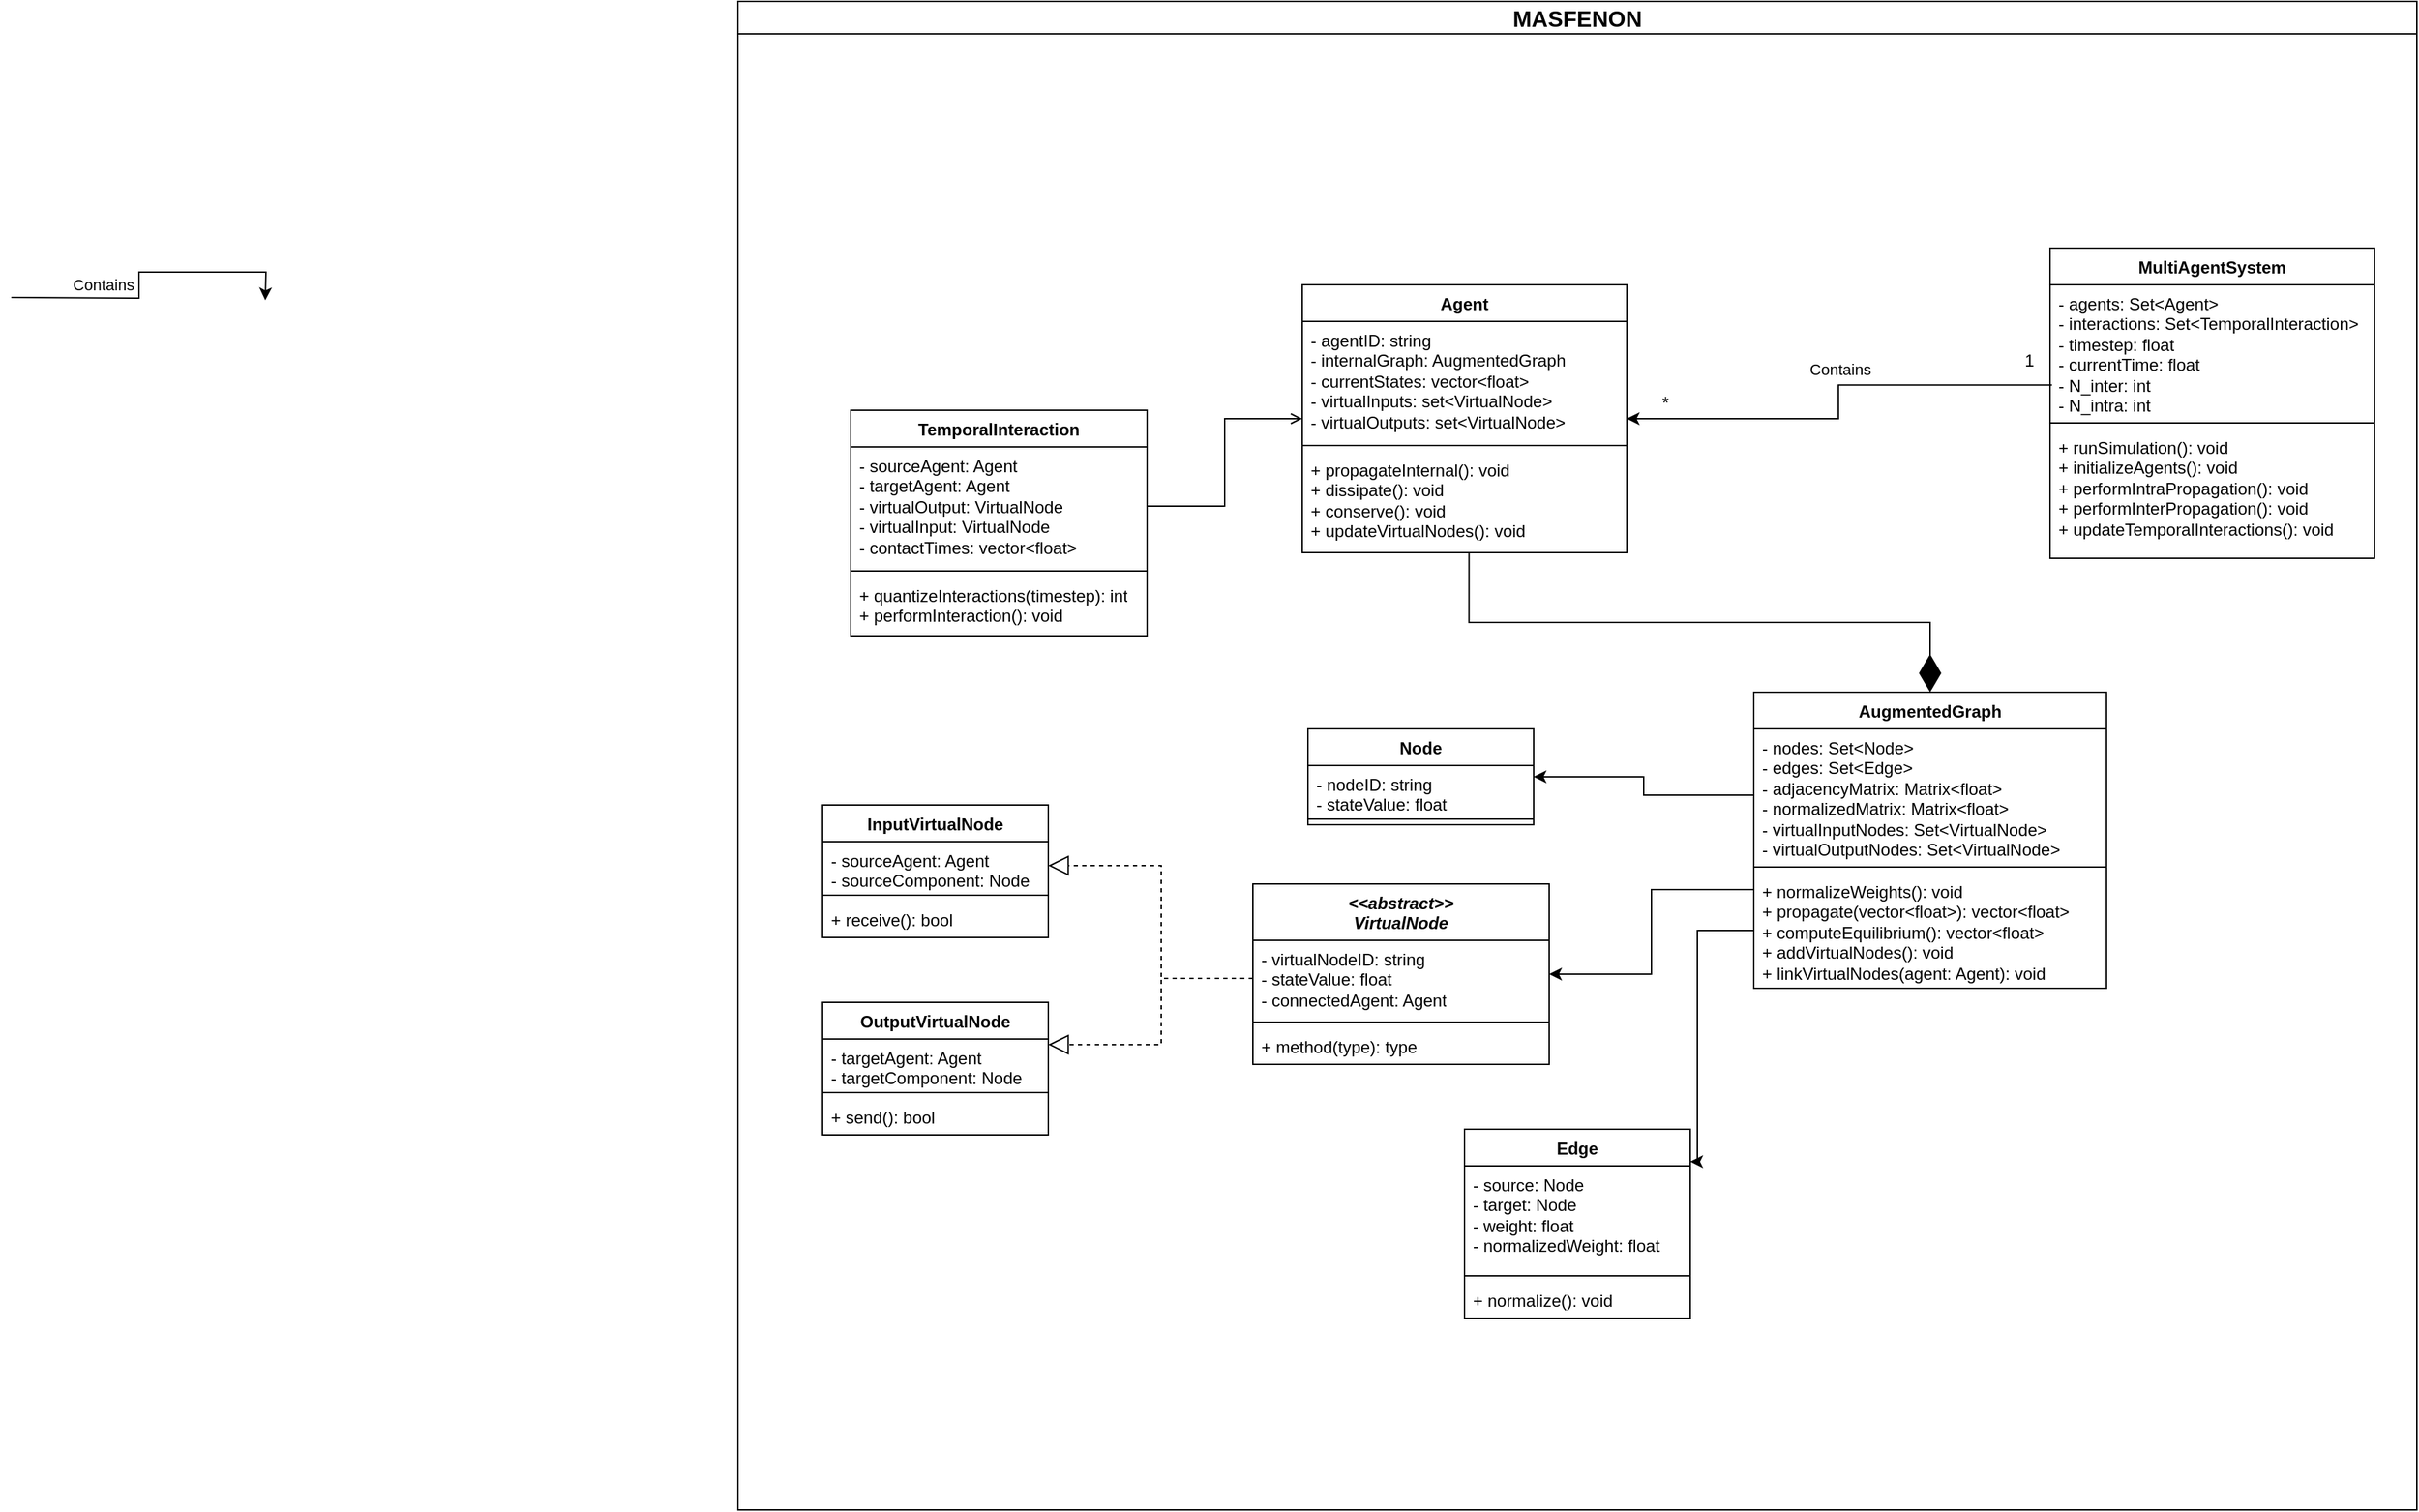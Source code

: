 <mxfile version="28.0.6">
  <diagram name="Page-1" id="b5b7bab2-c9e2-2cf4-8b2a-24fd1a2a6d21">
    <mxGraphModel dx="2436" dy="707" grid="1" gridSize="10" guides="1" tooltips="1" connect="1" arrows="1" fold="1" page="1" pageScale="1" pageWidth="827" pageHeight="1169" background="none" math="0" shadow="0">
      <root>
        <mxCell id="0" />
        <mxCell id="1" parent="0" />
        <mxCell id="A-Axvn4ooI6k1u0fqNma-1" value="MASFENON" style="swimlane;whiteSpace=wrap;html=1;fontSize=16;" parent="1" vertex="1">
          <mxGeometry x="-1070" y="70" width="1190" height="1070" as="geometry" />
        </mxCell>
        <mxCell id="A-Axvn4ooI6k1u0fqNma-2" value="MultiAgentSystem" style="swimlane;fontStyle=1;align=center;verticalAlign=top;childLayout=stackLayout;horizontal=1;startSize=26;horizontalStack=0;resizeParent=1;resizeParentMax=0;resizeLast=0;collapsible=1;marginBottom=0;whiteSpace=wrap;html=1;" parent="A-Axvn4ooI6k1u0fqNma-1" vertex="1">
          <mxGeometry x="930" y="175" width="230" height="220" as="geometry" />
        </mxCell>
        <mxCell id="A-Axvn4ooI6k1u0fqNma-3" value="- agents: Set&amp;lt;Agent&amp;gt;&amp;nbsp;&lt;br&gt;- interactions: Set&amp;lt;TemporalInteraction&amp;gt;&lt;br&gt;- timestep: float&amp;nbsp; &amp;nbsp; &amp;nbsp; &amp;nbsp; &amp;nbsp; &amp;nbsp; &amp;nbsp; &amp;nbsp; &amp;nbsp; &amp;nbsp;&amp;nbsp;&lt;br&gt;- currentTime: float&amp;nbsp; &amp;nbsp; &amp;nbsp; &amp;nbsp; &amp;nbsp; &amp;nbsp; &amp;nbsp;&amp;nbsp;&lt;br&gt;- N_inter: int&lt;br&gt;- N_intra: int&amp;nbsp;" style="text;strokeColor=none;fillColor=none;align=left;verticalAlign=top;spacingLeft=4;spacingRight=4;overflow=hidden;rotatable=0;points=[[0,0.5],[1,0.5]];portConstraint=eastwest;whiteSpace=wrap;html=1;" parent="A-Axvn4ooI6k1u0fqNma-2" vertex="1">
          <mxGeometry y="26" width="230" height="94" as="geometry" />
        </mxCell>
        <mxCell id="A-Axvn4ooI6k1u0fqNma-4" value="" style="line;strokeWidth=1;fillColor=none;align=left;verticalAlign=middle;spacingTop=-1;spacingLeft=3;spacingRight=3;rotatable=0;labelPosition=right;points=[];portConstraint=eastwest;strokeColor=inherit;" parent="A-Axvn4ooI6k1u0fqNma-2" vertex="1">
          <mxGeometry y="120" width="230" height="8" as="geometry" />
        </mxCell>
        <mxCell id="A-Axvn4ooI6k1u0fqNma-5" value="+ runSimulation(): void&lt;br&gt;+ initializeAgents(): void&lt;br&gt;+ performIntraPropagation(): void&lt;br&gt;+ performInterPropagation(): void&lt;br&gt;+ updateTemporalInteractions(): void" style="text;strokeColor=none;fillColor=none;align=left;verticalAlign=top;spacingLeft=4;spacingRight=4;overflow=hidden;rotatable=0;points=[[0,0.5],[1,0.5]];portConstraint=eastwest;whiteSpace=wrap;html=1;" parent="A-Axvn4ooI6k1u0fqNma-2" vertex="1">
          <mxGeometry y="128" width="230" height="92" as="geometry" />
        </mxCell>
        <mxCell id="FGZ0TIpVSBCznY_cjHpT-1" value="Agent" style="swimlane;fontStyle=1;align=center;verticalAlign=top;childLayout=stackLayout;horizontal=1;startSize=26;horizontalStack=0;resizeParent=1;resizeParentMax=0;resizeLast=0;collapsible=1;marginBottom=0;whiteSpace=wrap;html=1;" vertex="1" parent="A-Axvn4ooI6k1u0fqNma-1">
          <mxGeometry x="400" y="201" width="230" height="190" as="geometry" />
        </mxCell>
        <mxCell id="FGZ0TIpVSBCznY_cjHpT-2" value="- agentID: string&lt;br&gt;- internalGraph: AugmentedGraph&lt;br&gt;- currentStates: vector&amp;lt;float&amp;gt;&lt;br&gt;- virtualInputs: set&amp;lt;VirtualNode&amp;gt;&lt;br&gt;- virtualOutputs: set&amp;lt;VirtualNode&amp;gt;" style="text;strokeColor=none;fillColor=none;align=left;verticalAlign=top;spacingLeft=4;spacingRight=4;overflow=hidden;rotatable=0;points=[[0,0.5],[1,0.5]];portConstraint=eastwest;whiteSpace=wrap;html=1;" vertex="1" parent="FGZ0TIpVSBCznY_cjHpT-1">
          <mxGeometry y="26" width="230" height="84" as="geometry" />
        </mxCell>
        <mxCell id="FGZ0TIpVSBCznY_cjHpT-3" value="" style="line;strokeWidth=1;fillColor=none;align=left;verticalAlign=middle;spacingTop=-1;spacingLeft=3;spacingRight=3;rotatable=0;labelPosition=right;points=[];portConstraint=eastwest;strokeColor=inherit;" vertex="1" parent="FGZ0TIpVSBCznY_cjHpT-1">
          <mxGeometry y="110" width="230" height="8" as="geometry" />
        </mxCell>
        <mxCell id="FGZ0TIpVSBCznY_cjHpT-4" value="+ propagateInternal(): void&lt;br&gt;+ dissipate(): void&lt;br&gt;+ conserve(): void&lt;br&gt;+ updateVirtualNodes(): void&amp;nbsp;" style="text;strokeColor=none;fillColor=none;align=left;verticalAlign=top;spacingLeft=4;spacingRight=4;overflow=hidden;rotatable=0;points=[[0,0.5],[1,0.5]];portConstraint=eastwest;whiteSpace=wrap;html=1;" vertex="1" parent="FGZ0TIpVSBCznY_cjHpT-1">
          <mxGeometry y="118" width="230" height="72" as="geometry" />
        </mxCell>
        <mxCell id="FGZ0TIpVSBCznY_cjHpT-6" value="1" style="text;html=1;align=center;verticalAlign=middle;resizable=0;points=[];autosize=1;strokeColor=none;fillColor=none;" vertex="1" parent="A-Axvn4ooI6k1u0fqNma-1">
          <mxGeometry x="900" y="240" width="30" height="30" as="geometry" />
        </mxCell>
        <mxCell id="FGZ0TIpVSBCznY_cjHpT-9" value="AugmentedGraph" style="swimlane;fontStyle=1;align=center;verticalAlign=top;childLayout=stackLayout;horizontal=1;startSize=26;horizontalStack=0;resizeParent=1;resizeParentMax=0;resizeLast=0;collapsible=1;marginBottom=0;whiteSpace=wrap;html=1;" vertex="1" parent="A-Axvn4ooI6k1u0fqNma-1">
          <mxGeometry x="720" y="490" width="250" height="210" as="geometry" />
        </mxCell>
        <mxCell id="FGZ0TIpVSBCznY_cjHpT-10" value="- nodes: Set&amp;lt;Node&amp;gt;&lt;br&gt;- edges: Set&amp;lt;Edge&amp;gt;&lt;br&gt;- adjacencyMatrix: Matrix&amp;lt;float&amp;gt;&lt;br&gt;- normalizedMatrix: Matrix&amp;lt;float&amp;gt;&lt;br&gt;- virtualInputNodes: Set&amp;lt;VirtualNode&amp;gt;&lt;br&gt;- virtualOutputNodes: Set&amp;lt;VirtualNode&amp;gt;&amp;nbsp;" style="text;strokeColor=none;fillColor=none;align=left;verticalAlign=top;spacingLeft=4;spacingRight=4;overflow=hidden;rotatable=0;points=[[0,0.5],[1,0.5]];portConstraint=eastwest;whiteSpace=wrap;html=1;" vertex="1" parent="FGZ0TIpVSBCznY_cjHpT-9">
          <mxGeometry y="26" width="250" height="94" as="geometry" />
        </mxCell>
        <mxCell id="FGZ0TIpVSBCznY_cjHpT-11" value="" style="line;strokeWidth=1;fillColor=none;align=left;verticalAlign=middle;spacingTop=-1;spacingLeft=3;spacingRight=3;rotatable=0;labelPosition=right;points=[];portConstraint=eastwest;strokeColor=inherit;" vertex="1" parent="FGZ0TIpVSBCznY_cjHpT-9">
          <mxGeometry y="120" width="250" height="8" as="geometry" />
        </mxCell>
        <mxCell id="FGZ0TIpVSBCznY_cjHpT-12" value="+ normalizeWeights(): void&lt;br&gt;+ propagate(vector&amp;lt;float&amp;gt;): vector&amp;lt;float&amp;gt;&lt;br&gt;+ computeEquilibrium(): vector&amp;lt;float&amp;gt;&lt;br&gt;+ addVirtualNodes(): void&lt;br&gt;+ linkVirtualNodes(agent: Agent): void" style="text;strokeColor=none;fillColor=none;align=left;verticalAlign=top;spacingLeft=4;spacingRight=4;overflow=hidden;rotatable=0;points=[[0,0.5],[1,0.5]];portConstraint=eastwest;whiteSpace=wrap;html=1;" vertex="1" parent="FGZ0TIpVSBCznY_cjHpT-9">
          <mxGeometry y="128" width="250" height="82" as="geometry" />
        </mxCell>
        <mxCell id="FGZ0TIpVSBCznY_cjHpT-13" value="" style="endArrow=diamondThin;endFill=1;endSize=24;html=1;rounded=0;entryX=0.5;entryY=0;entryDx=0;entryDy=0;exitX=0.514;exitY=1.007;exitDx=0;exitDy=0;exitPerimeter=0;edgeStyle=orthogonalEdgeStyle;" edge="1" parent="A-Axvn4ooI6k1u0fqNma-1" source="FGZ0TIpVSBCznY_cjHpT-4" target="FGZ0TIpVSBCznY_cjHpT-9">
          <mxGeometry width="160" relative="1" as="geometry">
            <mxPoint x="570" y="390" as="sourcePoint" />
            <mxPoint x="730" y="390" as="targetPoint" />
          </mxGeometry>
        </mxCell>
        <mxCell id="FGZ0TIpVSBCznY_cjHpT-14" value="Node" style="swimlane;fontStyle=1;align=center;verticalAlign=top;childLayout=stackLayout;horizontal=1;startSize=26;horizontalStack=0;resizeParent=1;resizeParentMax=0;resizeLast=0;collapsible=1;marginBottom=0;whiteSpace=wrap;html=1;" vertex="1" parent="A-Axvn4ooI6k1u0fqNma-1">
          <mxGeometry x="404" y="516" width="160" height="68" as="geometry" />
        </mxCell>
        <mxCell id="FGZ0TIpVSBCznY_cjHpT-15" value="- nodeID: string&lt;br&gt;- stateValue: float" style="text;strokeColor=none;fillColor=none;align=left;verticalAlign=top;spacingLeft=4;spacingRight=4;overflow=hidden;rotatable=0;points=[[0,0.5],[1,0.5]];portConstraint=eastwest;whiteSpace=wrap;html=1;" vertex="1" parent="FGZ0TIpVSBCznY_cjHpT-14">
          <mxGeometry y="26" width="160" height="34" as="geometry" />
        </mxCell>
        <mxCell id="FGZ0TIpVSBCznY_cjHpT-16" value="" style="line;strokeWidth=1;fillColor=none;align=left;verticalAlign=middle;spacingTop=-1;spacingLeft=3;spacingRight=3;rotatable=0;labelPosition=right;points=[];portConstraint=eastwest;strokeColor=inherit;" vertex="1" parent="FGZ0TIpVSBCznY_cjHpT-14">
          <mxGeometry y="60" width="160" height="8" as="geometry" />
        </mxCell>
        <mxCell id="FGZ0TIpVSBCznY_cjHpT-18" value="&lt;div&gt;&lt;i&gt;&amp;lt;&amp;lt;abstract&amp;gt;&amp;gt;&lt;/i&gt;&lt;/div&gt;&lt;div&gt;&lt;i&gt;VirtualNode&lt;/i&gt;&lt;/div&gt;" style="swimlane;fontStyle=1;align=center;verticalAlign=top;childLayout=stackLayout;horizontal=1;startSize=40;horizontalStack=0;resizeParent=1;resizeParentMax=0;resizeLast=0;collapsible=1;marginBottom=0;whiteSpace=wrap;html=1;" vertex="1" parent="A-Axvn4ooI6k1u0fqNma-1">
          <mxGeometry x="365" y="626" width="210" height="128" as="geometry" />
        </mxCell>
        <mxCell id="FGZ0TIpVSBCznY_cjHpT-19" value="- virtualNodeID: string&lt;br&gt;- stateValue: float&lt;br&gt;- connectedAgent: Agent" style="text;strokeColor=none;fillColor=none;align=left;verticalAlign=top;spacingLeft=4;spacingRight=4;overflow=hidden;rotatable=0;points=[[0,0.5],[1,0.5]];portConstraint=eastwest;whiteSpace=wrap;html=1;" vertex="1" parent="FGZ0TIpVSBCznY_cjHpT-18">
          <mxGeometry y="40" width="210" height="54" as="geometry" />
        </mxCell>
        <mxCell id="FGZ0TIpVSBCznY_cjHpT-20" value="" style="line;strokeWidth=1;fillColor=none;align=left;verticalAlign=middle;spacingTop=-1;spacingLeft=3;spacingRight=3;rotatable=0;labelPosition=right;points=[];portConstraint=eastwest;strokeColor=inherit;" vertex="1" parent="FGZ0TIpVSBCznY_cjHpT-18">
          <mxGeometry y="94" width="210" height="8" as="geometry" />
        </mxCell>
        <mxCell id="FGZ0TIpVSBCznY_cjHpT-21" value="+ method(type): type" style="text;strokeColor=none;fillColor=none;align=left;verticalAlign=top;spacingLeft=4;spacingRight=4;overflow=hidden;rotatable=0;points=[[0,0.5],[1,0.5]];portConstraint=eastwest;whiteSpace=wrap;html=1;" vertex="1" parent="FGZ0TIpVSBCznY_cjHpT-18">
          <mxGeometry y="102" width="210" height="26" as="geometry" />
        </mxCell>
        <mxCell id="FGZ0TIpVSBCznY_cjHpT-22" value="Edge" style="swimlane;fontStyle=1;align=center;verticalAlign=top;childLayout=stackLayout;horizontal=1;startSize=26;horizontalStack=0;resizeParent=1;resizeParentMax=0;resizeLast=0;collapsible=1;marginBottom=0;whiteSpace=wrap;html=1;" vertex="1" parent="A-Axvn4ooI6k1u0fqNma-1">
          <mxGeometry x="515" y="800" width="160" height="134" as="geometry" />
        </mxCell>
        <mxCell id="FGZ0TIpVSBCznY_cjHpT-23" value="- source: Node&lt;br&gt;- target: Node&lt;br&gt;- weight: float&lt;br&gt;- normalizedWeight: float&amp;nbsp;" style="text;strokeColor=none;fillColor=none;align=left;verticalAlign=top;spacingLeft=4;spacingRight=4;overflow=hidden;rotatable=0;points=[[0,0.5],[1,0.5]];portConstraint=eastwest;whiteSpace=wrap;html=1;" vertex="1" parent="FGZ0TIpVSBCznY_cjHpT-22">
          <mxGeometry y="26" width="160" height="74" as="geometry" />
        </mxCell>
        <mxCell id="FGZ0TIpVSBCznY_cjHpT-24" value="" style="line;strokeWidth=1;fillColor=none;align=left;verticalAlign=middle;spacingTop=-1;spacingLeft=3;spacingRight=3;rotatable=0;labelPosition=right;points=[];portConstraint=eastwest;strokeColor=inherit;" vertex="1" parent="FGZ0TIpVSBCznY_cjHpT-22">
          <mxGeometry y="100" width="160" height="8" as="geometry" />
        </mxCell>
        <mxCell id="FGZ0TIpVSBCznY_cjHpT-25" value="+ normalize(): void" style="text;strokeColor=none;fillColor=none;align=left;verticalAlign=top;spacingLeft=4;spacingRight=4;overflow=hidden;rotatable=0;points=[[0,0.5],[1,0.5]];portConstraint=eastwest;whiteSpace=wrap;html=1;" vertex="1" parent="FGZ0TIpVSBCznY_cjHpT-22">
          <mxGeometry y="108" width="160" height="26" as="geometry" />
        </mxCell>
        <mxCell id="FGZ0TIpVSBCznY_cjHpT-26" style="edgeStyle=orthogonalEdgeStyle;rounded=0;orthogonalLoop=1;jettySize=auto;html=1;exitX=0;exitY=0.5;exitDx=0;exitDy=0;" edge="1" parent="A-Axvn4ooI6k1u0fqNma-1" source="FGZ0TIpVSBCznY_cjHpT-10" target="FGZ0TIpVSBCznY_cjHpT-14">
          <mxGeometry relative="1" as="geometry" />
        </mxCell>
        <mxCell id="FGZ0TIpVSBCznY_cjHpT-27" style="edgeStyle=orthogonalEdgeStyle;rounded=0;orthogonalLoop=1;jettySize=auto;html=1;exitX=0;exitY=0.146;exitDx=0;exitDy=0;exitPerimeter=0;" edge="1" parent="A-Axvn4ooI6k1u0fqNma-1" source="FGZ0TIpVSBCznY_cjHpT-12" target="FGZ0TIpVSBCznY_cjHpT-18">
          <mxGeometry relative="1" as="geometry" />
        </mxCell>
        <mxCell id="FGZ0TIpVSBCznY_cjHpT-28" style="edgeStyle=orthogonalEdgeStyle;rounded=0;orthogonalLoop=1;jettySize=auto;html=1;exitX=0;exitY=0.5;exitDx=0;exitDy=0;" edge="1" parent="A-Axvn4ooI6k1u0fqNma-1" source="FGZ0TIpVSBCznY_cjHpT-12" target="FGZ0TIpVSBCznY_cjHpT-22">
          <mxGeometry relative="1" as="geometry">
            <Array as="points">
              <mxPoint x="680" y="659" />
              <mxPoint x="680" y="823" />
            </Array>
          </mxGeometry>
        </mxCell>
        <mxCell id="FGZ0TIpVSBCznY_cjHpT-29" value="InputVirtualNode" style="swimlane;fontStyle=1;align=center;verticalAlign=top;childLayout=stackLayout;horizontal=1;startSize=26;horizontalStack=0;resizeParent=1;resizeParentMax=0;resizeLast=0;collapsible=1;marginBottom=0;whiteSpace=wrap;html=1;" vertex="1" parent="A-Axvn4ooI6k1u0fqNma-1">
          <mxGeometry x="60" y="570" width="160" height="94" as="geometry" />
        </mxCell>
        <mxCell id="FGZ0TIpVSBCznY_cjHpT-30" value="&lt;div&gt;- sourceAgent: Agent&lt;/div&gt;&lt;div&gt;- sourceComponent: Node&lt;/div&gt;" style="text;strokeColor=none;fillColor=none;align=left;verticalAlign=top;spacingLeft=4;spacingRight=4;overflow=hidden;rotatable=0;points=[[0,0.5],[1,0.5]];portConstraint=eastwest;whiteSpace=wrap;html=1;" vertex="1" parent="FGZ0TIpVSBCznY_cjHpT-29">
          <mxGeometry y="26" width="160" height="34" as="geometry" />
        </mxCell>
        <mxCell id="FGZ0TIpVSBCznY_cjHpT-31" value="" style="line;strokeWidth=1;fillColor=none;align=left;verticalAlign=middle;spacingTop=-1;spacingLeft=3;spacingRight=3;rotatable=0;labelPosition=right;points=[];portConstraint=eastwest;strokeColor=inherit;" vertex="1" parent="FGZ0TIpVSBCznY_cjHpT-29">
          <mxGeometry y="60" width="160" height="8" as="geometry" />
        </mxCell>
        <mxCell id="FGZ0TIpVSBCznY_cjHpT-32" value="+ receive(): bool" style="text;strokeColor=none;fillColor=none;align=left;verticalAlign=top;spacingLeft=4;spacingRight=4;overflow=hidden;rotatable=0;points=[[0,0.5],[1,0.5]];portConstraint=eastwest;whiteSpace=wrap;html=1;" vertex="1" parent="FGZ0TIpVSBCznY_cjHpT-29">
          <mxGeometry y="68" width="160" height="26" as="geometry" />
        </mxCell>
        <mxCell id="FGZ0TIpVSBCznY_cjHpT-33" value="" style="endArrow=block;dashed=1;endFill=0;endSize=12;html=1;rounded=0;exitX=0;exitY=0.5;exitDx=0;exitDy=0;edgeStyle=orthogonalEdgeStyle;" edge="1" parent="A-Axvn4ooI6k1u0fqNma-1" source="FGZ0TIpVSBCznY_cjHpT-19" target="FGZ0TIpVSBCznY_cjHpT-29">
          <mxGeometry width="160" relative="1" as="geometry">
            <mxPoint x="180" y="720" as="sourcePoint" />
            <mxPoint x="340" y="720" as="targetPoint" />
            <Array as="points">
              <mxPoint x="300" y="693" />
              <mxPoint x="300" y="613" />
            </Array>
          </mxGeometry>
        </mxCell>
        <mxCell id="FGZ0TIpVSBCznY_cjHpT-34" value="OutputVirtualNode" style="swimlane;fontStyle=1;align=center;verticalAlign=top;childLayout=stackLayout;horizontal=1;startSize=26;horizontalStack=0;resizeParent=1;resizeParentMax=0;resizeLast=0;collapsible=1;marginBottom=0;whiteSpace=wrap;html=1;" vertex="1" parent="A-Axvn4ooI6k1u0fqNma-1">
          <mxGeometry x="60" y="710" width="160" height="94" as="geometry" />
        </mxCell>
        <mxCell id="FGZ0TIpVSBCznY_cjHpT-35" value="&lt;div&gt;- targetAgent: Agent&lt;/div&gt;&lt;div&gt;- targetComponent: Node&lt;/div&gt;" style="text;strokeColor=none;fillColor=none;align=left;verticalAlign=top;spacingLeft=4;spacingRight=4;overflow=hidden;rotatable=0;points=[[0,0.5],[1,0.5]];portConstraint=eastwest;whiteSpace=wrap;html=1;" vertex="1" parent="FGZ0TIpVSBCznY_cjHpT-34">
          <mxGeometry y="26" width="160" height="34" as="geometry" />
        </mxCell>
        <mxCell id="FGZ0TIpVSBCznY_cjHpT-36" value="" style="line;strokeWidth=1;fillColor=none;align=left;verticalAlign=middle;spacingTop=-1;spacingLeft=3;spacingRight=3;rotatable=0;labelPosition=right;points=[];portConstraint=eastwest;strokeColor=inherit;" vertex="1" parent="FGZ0TIpVSBCznY_cjHpT-34">
          <mxGeometry y="60" width="160" height="8" as="geometry" />
        </mxCell>
        <mxCell id="FGZ0TIpVSBCznY_cjHpT-37" value="+ send(): bool" style="text;strokeColor=none;fillColor=none;align=left;verticalAlign=top;spacingLeft=4;spacingRight=4;overflow=hidden;rotatable=0;points=[[0,0.5],[1,0.5]];portConstraint=eastwest;whiteSpace=wrap;html=1;" vertex="1" parent="FGZ0TIpVSBCznY_cjHpT-34">
          <mxGeometry y="68" width="160" height="26" as="geometry" />
        </mxCell>
        <mxCell id="FGZ0TIpVSBCznY_cjHpT-38" value="" style="endArrow=block;dashed=1;endFill=0;endSize=12;html=1;rounded=0;exitX=0;exitY=0.5;exitDx=0;exitDy=0;edgeStyle=orthogonalEdgeStyle;" edge="1" parent="A-Axvn4ooI6k1u0fqNma-1" source="FGZ0TIpVSBCznY_cjHpT-19" target="FGZ0TIpVSBCznY_cjHpT-34">
          <mxGeometry width="160" relative="1" as="geometry">
            <mxPoint x="425" y="820" as="sourcePoint" />
            <mxPoint x="280" y="740" as="targetPoint" />
            <Array as="points">
              <mxPoint x="300" y="693" />
              <mxPoint x="300" y="740" />
            </Array>
          </mxGeometry>
        </mxCell>
        <mxCell id="FGZ0TIpVSBCznY_cjHpT-7" value="*" style="text;html=1;align=center;verticalAlign=middle;resizable=0;points=[];autosize=1;strokeColor=none;fillColor=none;" vertex="1" parent="A-Axvn4ooI6k1u0fqNma-1">
          <mxGeometry x="642" y="270" width="30" height="30" as="geometry" />
        </mxCell>
        <mxCell id="FGZ0TIpVSBCznY_cjHpT-5" style="edgeStyle=orthogonalEdgeStyle;rounded=0;orthogonalLoop=1;jettySize=auto;html=1;exitX=1;exitY=0.5;exitDx=0;exitDy=0;" edge="1" parent="A-Axvn4ooI6k1u0fqNma-1">
          <mxGeometry relative="1" as="geometry">
            <mxPoint x="-515" y="210" as="sourcePoint" />
            <mxPoint x="-335" y="212" as="targetPoint" />
          </mxGeometry>
        </mxCell>
        <mxCell id="FGZ0TIpVSBCznY_cjHpT-8" value="Contains" style="edgeLabel;html=1;align=center;verticalAlign=middle;resizable=0;points=[];" vertex="1" connectable="0" parent="FGZ0TIpVSBCznY_cjHpT-5">
          <mxGeometry x="-0.405" y="4" relative="1" as="geometry">
            <mxPoint y="-6" as="offset" />
          </mxGeometry>
        </mxCell>
        <mxCell id="FGZ0TIpVSBCznY_cjHpT-41" style="edgeStyle=orthogonalEdgeStyle;rounded=0;orthogonalLoop=1;jettySize=auto;html=1;exitX=0.006;exitY=0.756;exitDx=0;exitDy=0;exitPerimeter=0;" edge="1" parent="A-Axvn4ooI6k1u0fqNma-1" source="A-Axvn4ooI6k1u0fqNma-3" target="FGZ0TIpVSBCznY_cjHpT-1">
          <mxGeometry relative="1" as="geometry" />
        </mxCell>
        <mxCell id="FGZ0TIpVSBCznY_cjHpT-43" value="Contains" style="edgeLabel;html=1;align=center;verticalAlign=middle;resizable=0;points=[];" vertex="1" connectable="0" parent="FGZ0TIpVSBCznY_cjHpT-41">
          <mxGeometry x="-0.02" y="1" relative="1" as="geometry">
            <mxPoint y="-19" as="offset" />
          </mxGeometry>
        </mxCell>
        <mxCell id="FGZ0TIpVSBCznY_cjHpT-44" value="TemporalInteraction" style="swimlane;fontStyle=1;align=center;verticalAlign=top;childLayout=stackLayout;horizontal=1;startSize=26;horizontalStack=0;resizeParent=1;resizeParentMax=0;resizeLast=0;collapsible=1;marginBottom=0;whiteSpace=wrap;html=1;" vertex="1" parent="A-Axvn4ooI6k1u0fqNma-1">
          <mxGeometry x="80" y="290" width="210" height="160" as="geometry" />
        </mxCell>
        <mxCell id="FGZ0TIpVSBCznY_cjHpT-45" value="- sourceAgent: Agent&lt;br&gt;- targetAgent: Agent&lt;br&gt;- virtualOutput: VirtualNode&lt;br&gt;- virtualInput: VirtualNode&lt;br&gt;- contactTimes: vector&amp;lt;float&amp;gt;&amp;nbsp;&amp;nbsp;" style="text;strokeColor=none;fillColor=none;align=left;verticalAlign=top;spacingLeft=4;spacingRight=4;overflow=hidden;rotatable=0;points=[[0,0.5],[1,0.5]];portConstraint=eastwest;whiteSpace=wrap;html=1;" vertex="1" parent="FGZ0TIpVSBCznY_cjHpT-44">
          <mxGeometry y="26" width="210" height="84" as="geometry" />
        </mxCell>
        <mxCell id="FGZ0TIpVSBCznY_cjHpT-46" value="" style="line;strokeWidth=1;fillColor=none;align=left;verticalAlign=middle;spacingTop=-1;spacingLeft=3;spacingRight=3;rotatable=0;labelPosition=right;points=[];portConstraint=eastwest;strokeColor=inherit;" vertex="1" parent="FGZ0TIpVSBCznY_cjHpT-44">
          <mxGeometry y="110" width="210" height="8" as="geometry" />
        </mxCell>
        <mxCell id="FGZ0TIpVSBCznY_cjHpT-47" value="+ quantizeInteractions(timestep): int&lt;br&gt;+ performInteraction(): void" style="text;strokeColor=none;fillColor=none;align=left;verticalAlign=top;spacingLeft=4;spacingRight=4;overflow=hidden;rotatable=0;points=[[0,0.5],[1,0.5]];portConstraint=eastwest;whiteSpace=wrap;html=1;" vertex="1" parent="FGZ0TIpVSBCznY_cjHpT-44">
          <mxGeometry y="118" width="210" height="42" as="geometry" />
        </mxCell>
        <mxCell id="FGZ0TIpVSBCznY_cjHpT-48" style="edgeStyle=orthogonalEdgeStyle;rounded=0;orthogonalLoop=1;jettySize=auto;html=1;exitX=1;exitY=0.5;exitDx=0;exitDy=0;endArrow=open;endFill=0;" edge="1" parent="A-Axvn4ooI6k1u0fqNma-1" source="FGZ0TIpVSBCznY_cjHpT-45" target="FGZ0TIpVSBCznY_cjHpT-1">
          <mxGeometry relative="1" as="geometry" />
        </mxCell>
      </root>
    </mxGraphModel>
  </diagram>
</mxfile>
